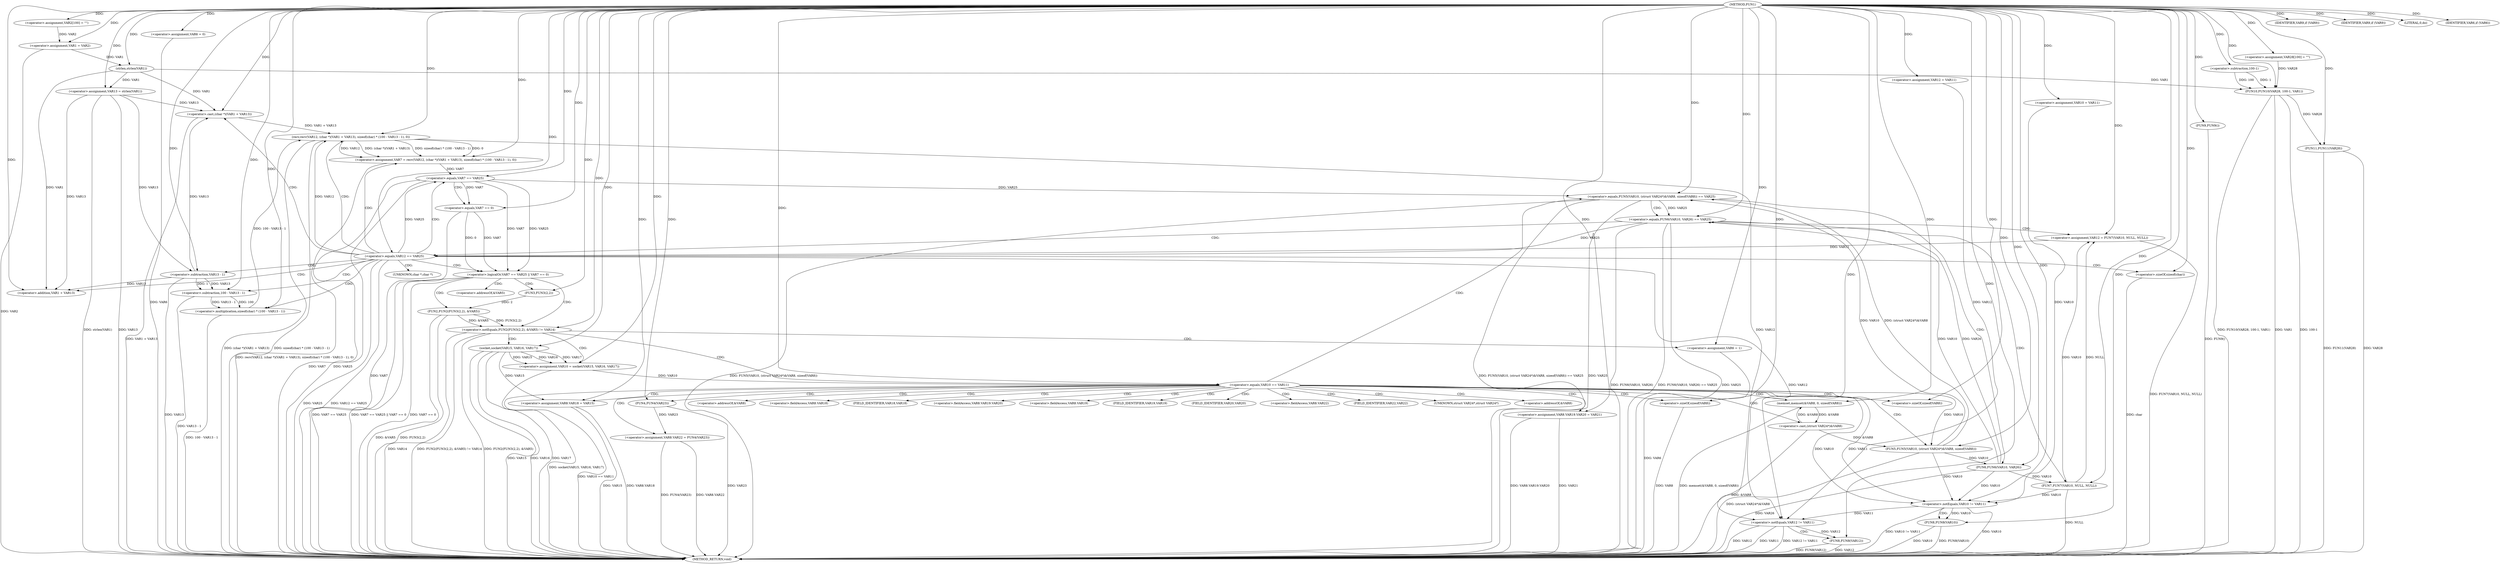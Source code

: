 digraph FUN1 {  
"1000100" [label = "(METHOD,FUN1)" ]
"1000287" [label = "(METHOD_RETURN,void)" ]
"1000104" [label = "(<operator>.assignment,VAR2[100] = \"\")" ]
"1000107" [label = "(<operator>.assignment,VAR1 = VAR2)" ]
"1000115" [label = "(<operator>.assignment,VAR6 = 0)" ]
"1000122" [label = "(<operator>.assignment,VAR10 = VAR11)" ]
"1000126" [label = "(<operator>.assignment,VAR12 = VAR11)" ]
"1000130" [label = "(<operator>.assignment,VAR13 = strlen(VAR1))" ]
"1000132" [label = "(strlen,strlen(VAR1))" ]
"1000137" [label = "(<operator>.notEquals,FUN2(FUN3(2,2), &VAR5) != VAR14)" ]
"1000138" [label = "(FUN2,FUN2(FUN3(2,2), &VAR5))" ]
"1000139" [label = "(FUN3,FUN3(2,2))" ]
"1000147" [label = "(<operator>.assignment,VAR6 = 1)" ]
"1000150" [label = "(<operator>.assignment,VAR10 = socket(VAR15, VAR16, VAR17))" ]
"1000152" [label = "(socket,socket(VAR15, VAR16, VAR17))" ]
"1000157" [label = "(<operator>.equals,VAR10 == VAR11)" ]
"1000162" [label = "(memset,memset(&VAR8, 0, sizeof(VAR8)))" ]
"1000166" [label = "(<operator>.sizeOf,sizeof(VAR8))" ]
"1000168" [label = "(<operator>.assignment,VAR8.VAR18 = VAR15)" ]
"1000173" [label = "(<operator>.assignment,VAR8.VAR19.VAR20 = VAR21)" ]
"1000180" [label = "(<operator>.assignment,VAR8.VAR22 = FUN4(VAR23))" ]
"1000184" [label = "(FUN4,FUN4(VAR23))" ]
"1000187" [label = "(<operator>.equals,FUN5(VAR10, (struct VAR24*)&VAR8, sizeof(VAR8)) == VAR25)" ]
"1000188" [label = "(FUN5,FUN5(VAR10, (struct VAR24*)&VAR8, sizeof(VAR8)))" ]
"1000190" [label = "(<operator>.cast,(struct VAR24*)&VAR8)" ]
"1000194" [label = "(<operator>.sizeOf,sizeof(VAR8))" ]
"1000200" [label = "(<operator>.equals,FUN6(VAR10, VAR26) == VAR25)" ]
"1000201" [label = "(FUN6,FUN6(VAR10, VAR26))" ]
"1000207" [label = "(<operator>.assignment,VAR12 = FUN7(VAR10, NULL, NULL))" ]
"1000209" [label = "(FUN7,FUN7(VAR10, NULL, NULL))" ]
"1000214" [label = "(<operator>.equals,VAR12 == VAR25)" ]
"1000219" [label = "(<operator>.assignment,VAR7 = recv(VAR12, (char *)(VAR1 + VAR13), sizeof(char) * (100 - VAR13 - 1), 0))" ]
"1000221" [label = "(recv,recv(VAR12, (char *)(VAR1 + VAR13), sizeof(char) * (100 - VAR13 - 1), 0))" ]
"1000223" [label = "(<operator>.cast,(char *)(VAR1 + VAR13))" ]
"1000225" [label = "(<operator>.addition,VAR1 + VAR13)" ]
"1000228" [label = "(<operator>.multiplication,sizeof(char) * (100 - VAR13 - 1))" ]
"1000229" [label = "(<operator>.sizeOf,sizeof(char))" ]
"1000231" [label = "(<operator>.subtraction,100 - VAR13 - 1)" ]
"1000233" [label = "(<operator>.subtraction,VAR13 - 1)" ]
"1000238" [label = "(<operator>.logicalOr,VAR7 == VAR25 || VAR7 == 0)" ]
"1000239" [label = "(<operator>.equals,VAR7 == VAR25)" ]
"1000242" [label = "(<operator>.equals,VAR7 == 0)" ]
"1000248" [label = "(IDENTIFIER,VAR9,if (VAR9))" ]
"1000251" [label = "(IDENTIFIER,VAR9,if (VAR9))" ]
"1000253" [label = "(LITERAL,0,do)" ]
"1000255" [label = "(<operator>.notEquals,VAR10 != VAR11)" ]
"1000259" [label = "(FUN8,FUN8(VAR10))" ]
"1000262" [label = "(<operator>.notEquals,VAR12 != VAR11)" ]
"1000266" [label = "(FUN8,FUN8(VAR12))" ]
"1000269" [label = "(IDENTIFIER,VAR6,if (VAR6))" ]
"1000271" [label = "(FUN9,FUN9())" ]
"1000276" [label = "(<operator>.assignment,VAR28[100] = \"\")" ]
"1000279" [label = "(FUN10,FUN10(VAR28, 100-1, VAR1))" ]
"1000281" [label = "(<operator>.subtraction,100-1)" ]
"1000285" [label = "(FUN11,FUN11(VAR28))" ]
"1000142" [label = "(<operator>.addressOf,&VAR5)" ]
"1000163" [label = "(<operator>.addressOf,&VAR8)" ]
"1000169" [label = "(<operator>.fieldAccess,VAR8.VAR18)" ]
"1000171" [label = "(FIELD_IDENTIFIER,VAR18,VAR18)" ]
"1000174" [label = "(<operator>.fieldAccess,VAR8.VAR19.VAR20)" ]
"1000175" [label = "(<operator>.fieldAccess,VAR8.VAR19)" ]
"1000177" [label = "(FIELD_IDENTIFIER,VAR19,VAR19)" ]
"1000178" [label = "(FIELD_IDENTIFIER,VAR20,VAR20)" ]
"1000181" [label = "(<operator>.fieldAccess,VAR8.VAR22)" ]
"1000183" [label = "(FIELD_IDENTIFIER,VAR22,VAR22)" ]
"1000191" [label = "(UNKNOWN,struct VAR24*,struct VAR24*)" ]
"1000192" [label = "(<operator>.addressOf,&VAR8)" ]
"1000224" [label = "(UNKNOWN,char *,char *)" ]
  "1000184" -> "1000287"  [ label = "DDG: VAR23"] 
  "1000180" -> "1000287"  [ label = "DDG: VAR8.VAR22"] 
  "1000147" -> "1000287"  [ label = "DDG: VAR6"] 
  "1000228" -> "1000287"  [ label = "DDG: 100 - VAR13 - 1"] 
  "1000137" -> "1000287"  [ label = "DDG: FUN2(FUN3(2,2), &VAR5)"] 
  "1000255" -> "1000287"  [ label = "DDG: VAR10"] 
  "1000259" -> "1000287"  [ label = "DDG: FUN8(VAR10)"] 
  "1000187" -> "1000287"  [ label = "DDG: FUN5(VAR10, (struct VAR24*)&VAR8, sizeof(VAR8))"] 
  "1000285" -> "1000287"  [ label = "DDG: VAR28"] 
  "1000259" -> "1000287"  [ label = "DDG: VAR10"] 
  "1000168" -> "1000287"  [ label = "DDG: VAR15"] 
  "1000187" -> "1000287"  [ label = "DDG: FUN5(VAR10, (struct VAR24*)&VAR8, sizeof(VAR8)) == VAR25"] 
  "1000138" -> "1000287"  [ label = "DDG: &VAR5"] 
  "1000223" -> "1000287"  [ label = "DDG: VAR1 + VAR13"] 
  "1000219" -> "1000287"  [ label = "DDG: recv(VAR12, (char *)(VAR1 + VAR13), sizeof(char) * (100 - VAR13 - 1), 0)"] 
  "1000200" -> "1000287"  [ label = "DDG: FUN6(VAR10, VAR26)"] 
  "1000221" -> "1000287"  [ label = "DDG: (char *)(VAR1 + VAR13)"] 
  "1000207" -> "1000287"  [ label = "DDG: FUN7(VAR10, NULL, NULL)"] 
  "1000285" -> "1000287"  [ label = "DDG: FUN11(VAR28)"] 
  "1000279" -> "1000287"  [ label = "DDG: VAR1"] 
  "1000238" -> "1000287"  [ label = "DDG: VAR7 == VAR25"] 
  "1000231" -> "1000287"  [ label = "DDG: VAR13 - 1"] 
  "1000168" -> "1000287"  [ label = "DDG: VAR8.VAR18"] 
  "1000188" -> "1000287"  [ label = "DDG: (struct VAR24*)&VAR8"] 
  "1000200" -> "1000287"  [ label = "DDG: FUN6(VAR10, VAR26) == VAR25"] 
  "1000214" -> "1000287"  [ label = "DDG: VAR25"] 
  "1000157" -> "1000287"  [ label = "DDG: VAR10 == VAR11"] 
  "1000173" -> "1000287"  [ label = "DDG: VAR21"] 
  "1000255" -> "1000287"  [ label = "DDG: VAR10 != VAR11"] 
  "1000239" -> "1000287"  [ label = "DDG: VAR7"] 
  "1000238" -> "1000287"  [ label = "DDG: VAR7 == VAR25 || VAR7 == 0"] 
  "1000221" -> "1000287"  [ label = "DDG: sizeof(char) * (100 - VAR13 - 1)"] 
  "1000214" -> "1000287"  [ label = "DDG: VAR12 == VAR25"] 
  "1000130" -> "1000287"  [ label = "DDG: strlen(VAR1)"] 
  "1000138" -> "1000287"  [ label = "DDG: FUN3(2,2)"] 
  "1000194" -> "1000287"  [ label = "DDG: VAR8"] 
  "1000180" -> "1000287"  [ label = "DDG: FUN4(VAR23)"] 
  "1000150" -> "1000287"  [ label = "DDG: socket(VAR15, VAR16, VAR17)"] 
  "1000152" -> "1000287"  [ label = "DDG: VAR17"] 
  "1000137" -> "1000287"  [ label = "DDG: VAR14"] 
  "1000266" -> "1000287"  [ label = "DDG: VAR12"] 
  "1000262" -> "1000287"  [ label = "DDG: VAR12"] 
  "1000262" -> "1000287"  [ label = "DDG: VAR11"] 
  "1000201" -> "1000287"  [ label = "DDG: VAR26"] 
  "1000266" -> "1000287"  [ label = "DDG: FUN8(VAR12)"] 
  "1000152" -> "1000287"  [ label = "DDG: VAR15"] 
  "1000209" -> "1000287"  [ label = "DDG: NULL"] 
  "1000262" -> "1000287"  [ label = "DDG: VAR12 != VAR11"] 
  "1000152" -> "1000287"  [ label = "DDG: VAR16"] 
  "1000279" -> "1000287"  [ label = "DDG: 100-1"] 
  "1000233" -> "1000287"  [ label = "DDG: VAR13"] 
  "1000229" -> "1000287"  [ label = "DDG: char"] 
  "1000238" -> "1000287"  [ label = "DDG: VAR7 == 0"] 
  "1000187" -> "1000287"  [ label = "DDG: VAR25"] 
  "1000162" -> "1000287"  [ label = "DDG: memset(&VAR8, 0, sizeof(VAR8))"] 
  "1000239" -> "1000287"  [ label = "DDG: VAR25"] 
  "1000271" -> "1000287"  [ label = "DDG: FUN9()"] 
  "1000190" -> "1000287"  [ label = "DDG: &VAR8"] 
  "1000279" -> "1000287"  [ label = "DDG: FUN10(VAR28, 100-1, VAR1)"] 
  "1000115" -> "1000287"  [ label = "DDG: VAR6"] 
  "1000173" -> "1000287"  [ label = "DDG: VAR8.VAR19.VAR20"] 
  "1000137" -> "1000287"  [ label = "DDG: FUN2(FUN3(2,2), &VAR5) != VAR14"] 
  "1000242" -> "1000287"  [ label = "DDG: VAR7"] 
  "1000107" -> "1000287"  [ label = "DDG: VAR2"] 
  "1000130" -> "1000287"  [ label = "DDG: VAR13"] 
  "1000200" -> "1000287"  [ label = "DDG: VAR25"] 
  "1000100" -> "1000104"  [ label = "DDG: "] 
  "1000104" -> "1000107"  [ label = "DDG: VAR2"] 
  "1000100" -> "1000107"  [ label = "DDG: "] 
  "1000100" -> "1000115"  [ label = "DDG: "] 
  "1000100" -> "1000122"  [ label = "DDG: "] 
  "1000100" -> "1000126"  [ label = "DDG: "] 
  "1000132" -> "1000130"  [ label = "DDG: VAR1"] 
  "1000100" -> "1000130"  [ label = "DDG: "] 
  "1000107" -> "1000132"  [ label = "DDG: VAR1"] 
  "1000100" -> "1000132"  [ label = "DDG: "] 
  "1000138" -> "1000137"  [ label = "DDG: FUN3(2,2)"] 
  "1000138" -> "1000137"  [ label = "DDG: &VAR5"] 
  "1000139" -> "1000138"  [ label = "DDG: 2"] 
  "1000100" -> "1000139"  [ label = "DDG: "] 
  "1000100" -> "1000137"  [ label = "DDG: "] 
  "1000100" -> "1000147"  [ label = "DDG: "] 
  "1000152" -> "1000150"  [ label = "DDG: VAR15"] 
  "1000152" -> "1000150"  [ label = "DDG: VAR16"] 
  "1000152" -> "1000150"  [ label = "DDG: VAR17"] 
  "1000100" -> "1000150"  [ label = "DDG: "] 
  "1000100" -> "1000152"  [ label = "DDG: "] 
  "1000150" -> "1000157"  [ label = "DDG: VAR10"] 
  "1000100" -> "1000157"  [ label = "DDG: "] 
  "1000190" -> "1000162"  [ label = "DDG: &VAR8"] 
  "1000100" -> "1000162"  [ label = "DDG: "] 
  "1000100" -> "1000166"  [ label = "DDG: "] 
  "1000152" -> "1000168"  [ label = "DDG: VAR15"] 
  "1000100" -> "1000168"  [ label = "DDG: "] 
  "1000100" -> "1000173"  [ label = "DDG: "] 
  "1000184" -> "1000180"  [ label = "DDG: VAR23"] 
  "1000100" -> "1000184"  [ label = "DDG: "] 
  "1000188" -> "1000187"  [ label = "DDG: VAR10"] 
  "1000188" -> "1000187"  [ label = "DDG: (struct VAR24*)&VAR8"] 
  "1000157" -> "1000188"  [ label = "DDG: VAR10"] 
  "1000100" -> "1000188"  [ label = "DDG: "] 
  "1000190" -> "1000188"  [ label = "DDG: &VAR8"] 
  "1000162" -> "1000190"  [ label = "DDG: &VAR8"] 
  "1000100" -> "1000194"  [ label = "DDG: "] 
  "1000239" -> "1000187"  [ label = "DDG: VAR25"] 
  "1000100" -> "1000187"  [ label = "DDG: "] 
  "1000201" -> "1000200"  [ label = "DDG: VAR10"] 
  "1000201" -> "1000200"  [ label = "DDG: VAR26"] 
  "1000188" -> "1000201"  [ label = "DDG: VAR10"] 
  "1000100" -> "1000201"  [ label = "DDG: "] 
  "1000187" -> "1000200"  [ label = "DDG: VAR25"] 
  "1000100" -> "1000200"  [ label = "DDG: "] 
  "1000209" -> "1000207"  [ label = "DDG: VAR10"] 
  "1000209" -> "1000207"  [ label = "DDG: NULL"] 
  "1000100" -> "1000207"  [ label = "DDG: "] 
  "1000201" -> "1000209"  [ label = "DDG: VAR10"] 
  "1000100" -> "1000209"  [ label = "DDG: "] 
  "1000207" -> "1000214"  [ label = "DDG: VAR12"] 
  "1000100" -> "1000214"  [ label = "DDG: "] 
  "1000200" -> "1000214"  [ label = "DDG: VAR25"] 
  "1000221" -> "1000219"  [ label = "DDG: VAR12"] 
  "1000221" -> "1000219"  [ label = "DDG: (char *)(VAR1 + VAR13)"] 
  "1000221" -> "1000219"  [ label = "DDG: sizeof(char) * (100 - VAR13 - 1)"] 
  "1000221" -> "1000219"  [ label = "DDG: 0"] 
  "1000100" -> "1000219"  [ label = "DDG: "] 
  "1000214" -> "1000221"  [ label = "DDG: VAR12"] 
  "1000100" -> "1000221"  [ label = "DDG: "] 
  "1000223" -> "1000221"  [ label = "DDG: VAR1 + VAR13"] 
  "1000132" -> "1000223"  [ label = "DDG: VAR1"] 
  "1000100" -> "1000223"  [ label = "DDG: "] 
  "1000233" -> "1000223"  [ label = "DDG: VAR13"] 
  "1000130" -> "1000223"  [ label = "DDG: VAR13"] 
  "1000132" -> "1000225"  [ label = "DDG: VAR1"] 
  "1000100" -> "1000225"  [ label = "DDG: "] 
  "1000233" -> "1000225"  [ label = "DDG: VAR13"] 
  "1000130" -> "1000225"  [ label = "DDG: VAR13"] 
  "1000228" -> "1000221"  [ label = "DDG: 100 - VAR13 - 1"] 
  "1000100" -> "1000228"  [ label = "DDG: "] 
  "1000100" -> "1000229"  [ label = "DDG: "] 
  "1000231" -> "1000228"  [ label = "DDG: 100"] 
  "1000231" -> "1000228"  [ label = "DDG: VAR13 - 1"] 
  "1000100" -> "1000231"  [ label = "DDG: "] 
  "1000233" -> "1000231"  [ label = "DDG: VAR13"] 
  "1000233" -> "1000231"  [ label = "DDG: 1"] 
  "1000100" -> "1000233"  [ label = "DDG: "] 
  "1000130" -> "1000233"  [ label = "DDG: VAR13"] 
  "1000239" -> "1000238"  [ label = "DDG: VAR7"] 
  "1000239" -> "1000238"  [ label = "DDG: VAR25"] 
  "1000219" -> "1000239"  [ label = "DDG: VAR7"] 
  "1000100" -> "1000239"  [ label = "DDG: "] 
  "1000214" -> "1000239"  [ label = "DDG: VAR25"] 
  "1000242" -> "1000238"  [ label = "DDG: VAR7"] 
  "1000242" -> "1000238"  [ label = "DDG: 0"] 
  "1000239" -> "1000242"  [ label = "DDG: VAR7"] 
  "1000100" -> "1000242"  [ label = "DDG: "] 
  "1000100" -> "1000248"  [ label = "DDG: "] 
  "1000100" -> "1000251"  [ label = "DDG: "] 
  "1000100" -> "1000253"  [ label = "DDG: "] 
  "1000209" -> "1000255"  [ label = "DDG: VAR10"] 
  "1000188" -> "1000255"  [ label = "DDG: VAR10"] 
  "1000122" -> "1000255"  [ label = "DDG: VAR10"] 
  "1000157" -> "1000255"  [ label = "DDG: VAR10"] 
  "1000201" -> "1000255"  [ label = "DDG: VAR10"] 
  "1000100" -> "1000255"  [ label = "DDG: "] 
  "1000157" -> "1000255"  [ label = "DDG: VAR11"] 
  "1000255" -> "1000259"  [ label = "DDG: VAR10"] 
  "1000100" -> "1000259"  [ label = "DDG: "] 
  "1000221" -> "1000262"  [ label = "DDG: VAR12"] 
  "1000126" -> "1000262"  [ label = "DDG: VAR12"] 
  "1000214" -> "1000262"  [ label = "DDG: VAR12"] 
  "1000100" -> "1000262"  [ label = "DDG: "] 
  "1000255" -> "1000262"  [ label = "DDG: VAR11"] 
  "1000262" -> "1000266"  [ label = "DDG: VAR12"] 
  "1000100" -> "1000266"  [ label = "DDG: "] 
  "1000100" -> "1000269"  [ label = "DDG: "] 
  "1000100" -> "1000271"  [ label = "DDG: "] 
  "1000100" -> "1000276"  [ label = "DDG: "] 
  "1000276" -> "1000279"  [ label = "DDG: VAR28"] 
  "1000100" -> "1000279"  [ label = "DDG: "] 
  "1000281" -> "1000279"  [ label = "DDG: 100"] 
  "1000281" -> "1000279"  [ label = "DDG: 1"] 
  "1000100" -> "1000281"  [ label = "DDG: "] 
  "1000132" -> "1000279"  [ label = "DDG: VAR1"] 
  "1000279" -> "1000285"  [ label = "DDG: VAR28"] 
  "1000100" -> "1000285"  [ label = "DDG: "] 
  "1000137" -> "1000150"  [ label = "CDG: "] 
  "1000137" -> "1000157"  [ label = "CDG: "] 
  "1000137" -> "1000152"  [ label = "CDG: "] 
  "1000137" -> "1000147"  [ label = "CDG: "] 
  "1000157" -> "1000174"  [ label = "CDG: "] 
  "1000157" -> "1000191"  [ label = "CDG: "] 
  "1000157" -> "1000166"  [ label = "CDG: "] 
  "1000157" -> "1000180"  [ label = "CDG: "] 
  "1000157" -> "1000183"  [ label = "CDG: "] 
  "1000157" -> "1000188"  [ label = "CDG: "] 
  "1000157" -> "1000190"  [ label = "CDG: "] 
  "1000157" -> "1000175"  [ label = "CDG: "] 
  "1000157" -> "1000194"  [ label = "CDG: "] 
  "1000157" -> "1000192"  [ label = "CDG: "] 
  "1000157" -> "1000187"  [ label = "CDG: "] 
  "1000157" -> "1000169"  [ label = "CDG: "] 
  "1000157" -> "1000163"  [ label = "CDG: "] 
  "1000157" -> "1000168"  [ label = "CDG: "] 
  "1000157" -> "1000178"  [ label = "CDG: "] 
  "1000157" -> "1000173"  [ label = "CDG: "] 
  "1000157" -> "1000171"  [ label = "CDG: "] 
  "1000157" -> "1000184"  [ label = "CDG: "] 
  "1000157" -> "1000177"  [ label = "CDG: "] 
  "1000157" -> "1000162"  [ label = "CDG: "] 
  "1000157" -> "1000181"  [ label = "CDG: "] 
  "1000187" -> "1000200"  [ label = "CDG: "] 
  "1000187" -> "1000201"  [ label = "CDG: "] 
  "1000200" -> "1000214"  [ label = "CDG: "] 
  "1000200" -> "1000207"  [ label = "CDG: "] 
  "1000200" -> "1000209"  [ label = "CDG: "] 
  "1000214" -> "1000238"  [ label = "CDG: "] 
  "1000214" -> "1000221"  [ label = "CDG: "] 
  "1000214" -> "1000233"  [ label = "CDG: "] 
  "1000214" -> "1000219"  [ label = "CDG: "] 
  "1000214" -> "1000224"  [ label = "CDG: "] 
  "1000214" -> "1000239"  [ label = "CDG: "] 
  "1000214" -> "1000229"  [ label = "CDG: "] 
  "1000214" -> "1000225"  [ label = "CDG: "] 
  "1000214" -> "1000231"  [ label = "CDG: "] 
  "1000214" -> "1000223"  [ label = "CDG: "] 
  "1000214" -> "1000228"  [ label = "CDG: "] 
  "1000238" -> "1000142"  [ label = "CDG: "] 
  "1000238" -> "1000139"  [ label = "CDG: "] 
  "1000238" -> "1000138"  [ label = "CDG: "] 
  "1000238" -> "1000137"  [ label = "CDG: "] 
  "1000239" -> "1000242"  [ label = "CDG: "] 
  "1000255" -> "1000259"  [ label = "CDG: "] 
  "1000262" -> "1000266"  [ label = "CDG: "] 
}
